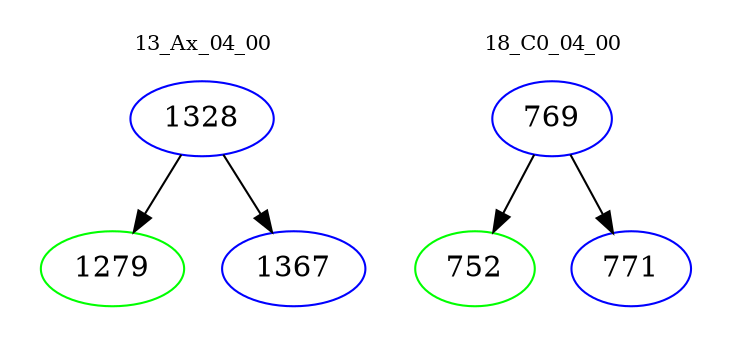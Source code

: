 digraph{
subgraph cluster_0 {
color = white
label = "13_Ax_04_00";
fontsize=10;
T0_1328 [label="1328", color="blue"]
T0_1328 -> T0_1279 [color="black"]
T0_1279 [label="1279", color="green"]
T0_1328 -> T0_1367 [color="black"]
T0_1367 [label="1367", color="blue"]
}
subgraph cluster_1 {
color = white
label = "18_C0_04_00";
fontsize=10;
T1_769 [label="769", color="blue"]
T1_769 -> T1_752 [color="black"]
T1_752 [label="752", color="green"]
T1_769 -> T1_771 [color="black"]
T1_771 [label="771", color="blue"]
}
}
